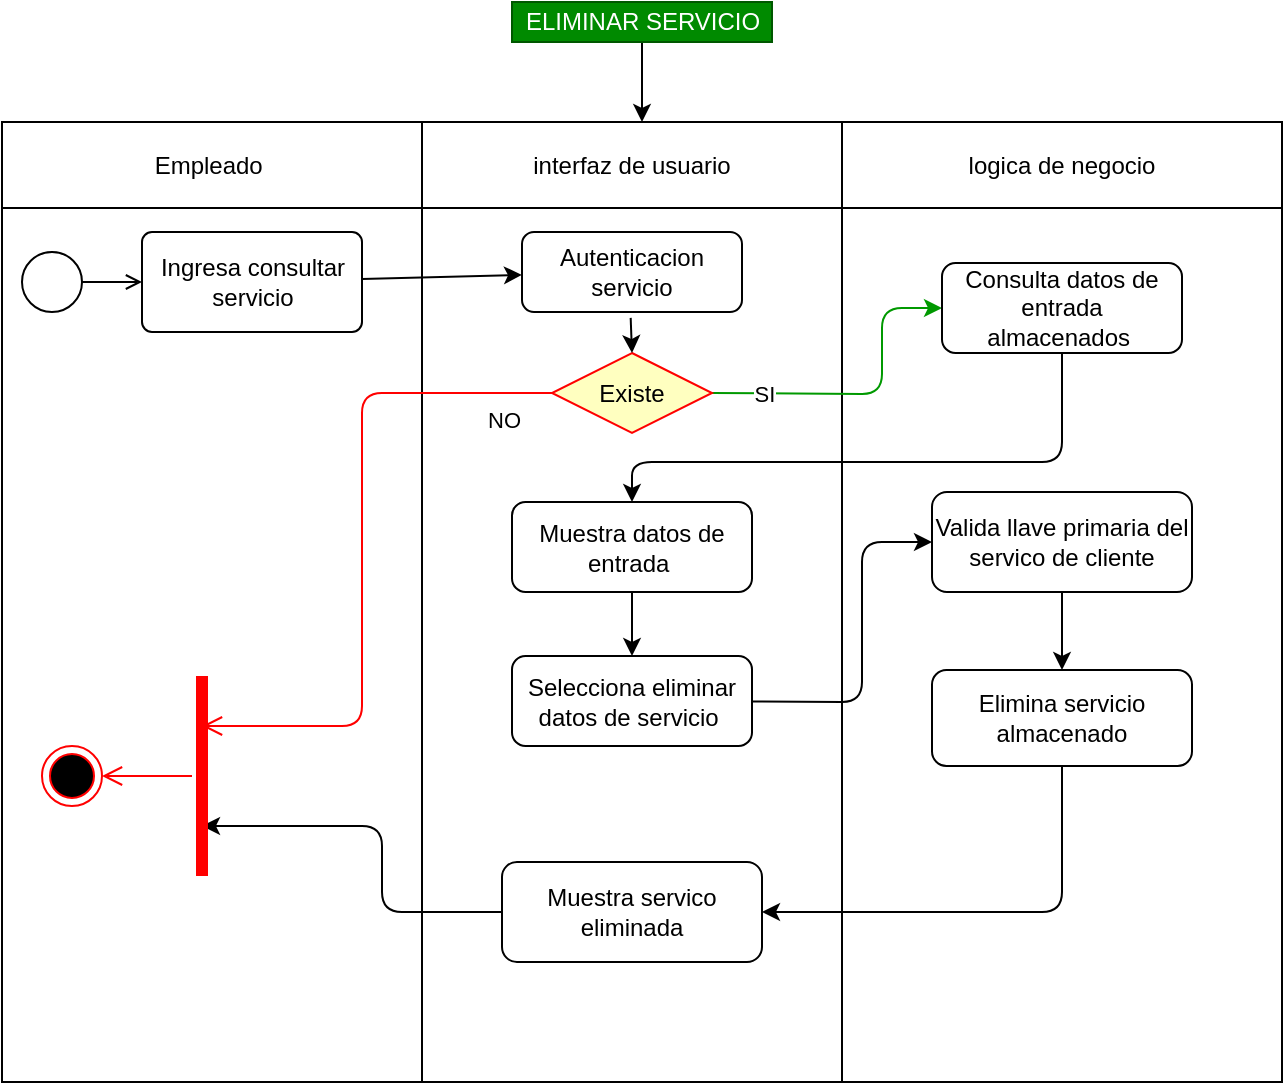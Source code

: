 <mxfile>
    <diagram id="40a5E7U0K-Rm-L75UX_E" name="Page-1">
        <mxGraphModel dx="758" dy="607" grid="1" gridSize="10" guides="1" tooltips="1" connect="1" arrows="1" fold="1" page="1" pageScale="1" pageWidth="827" pageHeight="1169" math="0" shadow="0">
            <root>
                <mxCell id="0"/>
                <mxCell id="1" parent="0"/>
                <mxCell id="2" value="" style="shape=table;startSize=0;container=1;collapsible=0;childLayout=tableLayout;" vertex="1" parent="1">
                    <mxGeometry x="70" y="270" width="640" height="480" as="geometry"/>
                </mxCell>
                <mxCell id="3" value="" style="shape=partialRectangle;collapsible=0;dropTarget=0;pointerEvents=0;fillColor=none;top=0;left=0;bottom=0;right=0;points=[[0,0.5],[1,0.5]];portConstraint=eastwest;" vertex="1" parent="2">
                    <mxGeometry width="640" height="43" as="geometry"/>
                </mxCell>
                <mxCell id="4" value="Empleado&amp;nbsp;" style="shape=partialRectangle;html=1;whiteSpace=wrap;connectable=0;overflow=hidden;fillColor=none;top=0;left=0;bottom=0;right=0;pointerEvents=1;" vertex="1" parent="3">
                    <mxGeometry width="210" height="43" as="geometry">
                        <mxRectangle width="210" height="43" as="alternateBounds"/>
                    </mxGeometry>
                </mxCell>
                <mxCell id="5" value="interfaz de usuario" style="shape=partialRectangle;html=1;whiteSpace=wrap;connectable=0;overflow=hidden;fillColor=none;top=0;left=0;bottom=0;right=0;pointerEvents=1;" vertex="1" parent="3">
                    <mxGeometry x="210" width="210" height="43" as="geometry">
                        <mxRectangle width="210" height="43" as="alternateBounds"/>
                    </mxGeometry>
                </mxCell>
                <mxCell id="6" value="logica de negocio" style="shape=partialRectangle;html=1;whiteSpace=wrap;connectable=0;overflow=hidden;fillColor=none;top=0;left=0;bottom=0;right=0;pointerEvents=1;" vertex="1" parent="3">
                    <mxGeometry x="420" width="220" height="43" as="geometry">
                        <mxRectangle width="220" height="43" as="alternateBounds"/>
                    </mxGeometry>
                </mxCell>
                <mxCell id="7" value="" style="shape=partialRectangle;collapsible=0;dropTarget=0;pointerEvents=0;fillColor=none;top=0;left=0;bottom=0;right=0;points=[[0,0.5],[1,0.5]];portConstraint=eastwest;" vertex="1" parent="2">
                    <mxGeometry y="43" width="640" height="437" as="geometry"/>
                </mxCell>
                <mxCell id="8" value="" style="shape=partialRectangle;html=1;whiteSpace=wrap;connectable=0;overflow=hidden;fillColor=none;top=0;left=0;bottom=0;right=0;pointerEvents=1;" vertex="1" parent="7">
                    <mxGeometry width="210" height="437" as="geometry">
                        <mxRectangle width="210" height="437" as="alternateBounds"/>
                    </mxGeometry>
                </mxCell>
                <mxCell id="9" value="" style="shape=partialRectangle;html=1;whiteSpace=wrap;connectable=0;overflow=hidden;fillColor=none;top=0;left=0;bottom=0;right=0;pointerEvents=1;" vertex="1" parent="7">
                    <mxGeometry x="210" width="210" height="437" as="geometry">
                        <mxRectangle width="210" height="437" as="alternateBounds"/>
                    </mxGeometry>
                </mxCell>
                <mxCell id="10" value="" style="shape=partialRectangle;html=1;whiteSpace=wrap;connectable=0;overflow=hidden;fillColor=none;top=0;left=0;bottom=0;right=0;pointerEvents=1;" vertex="1" parent="7">
                    <mxGeometry x="420" width="220" height="437" as="geometry">
                        <mxRectangle width="220" height="437" as="alternateBounds"/>
                    </mxGeometry>
                </mxCell>
                <mxCell id="11" value="Autenticacion servicio" style="rounded=1;whiteSpace=wrap;html=1;fillColor=#FFFFFF;fontColor=#000000;" vertex="1" parent="1">
                    <mxGeometry x="330" y="325" width="110" height="40" as="geometry"/>
                </mxCell>
                <mxCell id="12" style="edgeStyle=none;html=1;" edge="1" parent="1" source="13" target="11">
                    <mxGeometry relative="1" as="geometry"/>
                </mxCell>
                <mxCell id="13" value="&lt;span style=&quot;color: rgb(0 , 0 , 0)&quot;&gt;Ingresa consultar&lt;br&gt;servicio&lt;/span&gt;" style="html=1;align=center;verticalAlign=middle;rounded=1;absoluteArcSize=1;arcSize=10;dashed=0;fillColor=#FFFFFF;" vertex="1" parent="1">
                    <mxGeometry x="140" y="325" width="110" height="50" as="geometry"/>
                </mxCell>
                <mxCell id="14" value="" style="ellipse;html=1;fillColor=#FFFFFF;" vertex="1" parent="1">
                    <mxGeometry x="80" y="335" width="30" height="30" as="geometry"/>
                </mxCell>
                <mxCell id="15" value="" style="endArrow=open;html=1;rounded=0;align=center;verticalAlign=top;endFill=0;labelBackgroundColor=none;endSize=6;entryX=0;entryY=0.5;entryDx=0;entryDy=0;" edge="1" parent="1" source="14" target="13">
                    <mxGeometry relative="1" as="geometry">
                        <mxPoint x="140" y="335" as="targetPoint"/>
                    </mxGeometry>
                </mxCell>
                <mxCell id="16" style="edgeStyle=none;html=1;strokeColor=#009900;entryX=0;entryY=0.5;entryDx=0;entryDy=0;exitX=1;exitY=0.5;exitDx=0;exitDy=0;" edge="1" parent="1" source="18" target="33">
                    <mxGeometry relative="1" as="geometry">
                        <mxPoint x="560" y="350" as="targetPoint"/>
                        <Array as="points">
                            <mxPoint x="510" y="406"/>
                            <mxPoint x="510" y="363"/>
                        </Array>
                    </mxGeometry>
                </mxCell>
                <mxCell id="17" value="SI" style="edgeLabel;html=1;align=center;verticalAlign=middle;resizable=0;points=[];" vertex="1" connectable="0" parent="16">
                    <mxGeometry x="-0.893" y="2" relative="1" as="geometry">
                        <mxPoint x="17" y="2" as="offset"/>
                    </mxGeometry>
                </mxCell>
                <mxCell id="18" value="&lt;font color=&quot;#000000&quot;&gt;Existe&lt;/font&gt;" style="rhombus;whiteSpace=wrap;html=1;fillColor=#ffffc0;strokeColor=#ff0000;" vertex="1" parent="1">
                    <mxGeometry x="345" y="385.5" width="80" height="40" as="geometry"/>
                </mxCell>
                <mxCell id="19" value="NO" style="edgeStyle=orthogonalEdgeStyle;html=1;align=left;verticalAlign=top;endArrow=open;endSize=8;strokeColor=#ff0000;entryX=0.75;entryY=0.5;entryDx=0;entryDy=0;entryPerimeter=0;" edge="1" parent="1" source="18" target="30">
                    <mxGeometry x="-0.801" relative="1" as="geometry">
                        <mxPoint x="385" y="460.0" as="targetPoint"/>
                        <Array as="points">
                            <mxPoint x="250" y="406"/>
                            <mxPoint x="250" y="572"/>
                        </Array>
                        <mxPoint as="offset"/>
                    </mxGeometry>
                </mxCell>
                <mxCell id="20" value="" style="endArrow=classic;html=1;entryX=0.5;entryY=0;entryDx=0;entryDy=0;exitX=0.494;exitY=1.073;exitDx=0;exitDy=0;exitPerimeter=0;" edge="1" parent="1" source="11" target="18">
                    <mxGeometry width="50" height="50" relative="1" as="geometry">
                        <mxPoint x="300" y="420" as="sourcePoint"/>
                        <mxPoint x="350" y="370" as="targetPoint"/>
                    </mxGeometry>
                </mxCell>
                <mxCell id="21" value="" style="ellipse;html=1;shape=endState;fillColor=#000000;strokeColor=#ff0000;" vertex="1" parent="1">
                    <mxGeometry x="90" y="582" width="30" height="30" as="geometry"/>
                </mxCell>
                <mxCell id="22" value="" style="edgeStyle=none;html=1;" edge="1" parent="1" source="23" target="3">
                    <mxGeometry relative="1" as="geometry"/>
                </mxCell>
                <mxCell id="23" value="ELIMINAR SERVICIO" style="text;html=1;resizable=0;autosize=1;align=center;verticalAlign=middle;points=[];rounded=0;fillColor=#008a00;fontColor=#ffffff;strokeColor=#005700;" vertex="1" parent="1">
                    <mxGeometry x="325" y="210" width="130" height="20" as="geometry"/>
                </mxCell>
                <mxCell id="24" style="edgeStyle=none;html=1;entryX=0.25;entryY=0.5;entryDx=0;entryDy=0;entryPerimeter=0;" edge="1" parent="1" source="25" target="30">
                    <mxGeometry relative="1" as="geometry">
                        <Array as="points">
                            <mxPoint x="260" y="665"/>
                            <mxPoint x="260" y="622"/>
                        </Array>
                    </mxGeometry>
                </mxCell>
                <mxCell id="25" value="Muestra servico eliminada" style="whiteSpace=wrap;html=1;fillColor=#FFFFFF;fontColor=#000000;rounded=1;" vertex="1" parent="1">
                    <mxGeometry x="320" y="640" width="130" height="50" as="geometry"/>
                </mxCell>
                <mxCell id="26" style="edgeStyle=none;html=1;entryX=0.5;entryY=0;entryDx=0;entryDy=0;" edge="1" parent="1" source="27" target="29">
                    <mxGeometry relative="1" as="geometry"/>
                </mxCell>
                <mxCell id="27" value="Muestra datos de entrada&amp;nbsp;" style="whiteSpace=wrap;html=1;fillColor=#FFFFFF;fontColor=#000000;rounded=1;" vertex="1" parent="1">
                    <mxGeometry x="325" y="460" width="120" height="45" as="geometry"/>
                </mxCell>
                <mxCell id="28" style="edgeStyle=none;html=1;entryX=0;entryY=0.5;entryDx=0;entryDy=0;" edge="1" parent="1" source="29" target="35">
                    <mxGeometry relative="1" as="geometry">
                        <mxPoint x="540" y="475" as="targetPoint"/>
                        <Array as="points">
                            <mxPoint x="500" y="560"/>
                            <mxPoint x="500" y="480"/>
                        </Array>
                    </mxGeometry>
                </mxCell>
                <mxCell id="29" value="Selecciona eliminar datos de servicio&amp;nbsp;" style="whiteSpace=wrap;html=1;fillColor=#FFFFFF;fontColor=#000000;rounded=1;" vertex="1" parent="1">
                    <mxGeometry x="325" y="537" width="120" height="45" as="geometry"/>
                </mxCell>
                <mxCell id="30" value="" style="shape=line;html=1;strokeWidth=6;strokeColor=#ff0000;rotation=-90;" vertex="1" parent="1">
                    <mxGeometry x="120" y="592" width="100" height="10" as="geometry"/>
                </mxCell>
                <mxCell id="31" value="" style="edgeStyle=orthogonalEdgeStyle;html=1;verticalAlign=bottom;endArrow=open;endSize=8;strokeColor=#ff0000;entryX=1;entryY=0.5;entryDx=0;entryDy=0;" edge="1" parent="1" source="30" target="21">
                    <mxGeometry relative="1" as="geometry">
                        <mxPoint x="240" y="615" as="targetPoint"/>
                    </mxGeometry>
                </mxCell>
                <mxCell id="32" style="edgeStyle=none;html=1;entryX=0.5;entryY=0;entryDx=0;entryDy=0;" edge="1" parent="1" source="33" target="27">
                    <mxGeometry relative="1" as="geometry">
                        <Array as="points">
                            <mxPoint x="600" y="440"/>
                            <mxPoint x="385" y="440"/>
                        </Array>
                    </mxGeometry>
                </mxCell>
                <mxCell id="33" value="Consulta datos de entrada almacenados&amp;nbsp;" style="whiteSpace=wrap;html=1;fillColor=#FFFFFF;fontColor=#000000;rounded=1;" vertex="1" parent="1">
                    <mxGeometry x="540" y="340.5" width="120" height="45" as="geometry"/>
                </mxCell>
                <mxCell id="34" style="edgeStyle=none;html=1;entryX=0.5;entryY=0;entryDx=0;entryDy=0;" edge="1" parent="1" source="35" target="42">
                    <mxGeometry relative="1" as="geometry">
                        <mxPoint x="600" y="530" as="targetPoint"/>
                    </mxGeometry>
                </mxCell>
                <mxCell id="35" value="Valida llave primaria del servico de cliente" style="rounded=1;whiteSpace=wrap;html=1;fillColor=#FFFFFF;fontColor=#000000;" vertex="1" parent="1">
                    <mxGeometry x="535" y="455" width="130" height="50" as="geometry"/>
                </mxCell>
                <mxCell id="51" style="edgeStyle=none;html=1;entryX=1;entryY=0.5;entryDx=0;entryDy=0;" edge="1" parent="1" source="42" target="25">
                    <mxGeometry relative="1" as="geometry">
                        <mxPoint x="526.875" y="659.997" as="targetPoint"/>
                        <Array as="points">
                            <mxPoint x="600" y="665"/>
                        </Array>
                    </mxGeometry>
                </mxCell>
                <mxCell id="42" value="&lt;br&gt;Elimina servicio almacenado&lt;br&gt;&amp;nbsp;" style="whiteSpace=wrap;html=1;fillColor=#FFFFFF;fontColor=#000000;rounded=1;" vertex="1" parent="1">
                    <mxGeometry x="535" y="544" width="130" height="48" as="geometry"/>
                </mxCell>
            </root>
        </mxGraphModel>
    </diagram>
</mxfile>